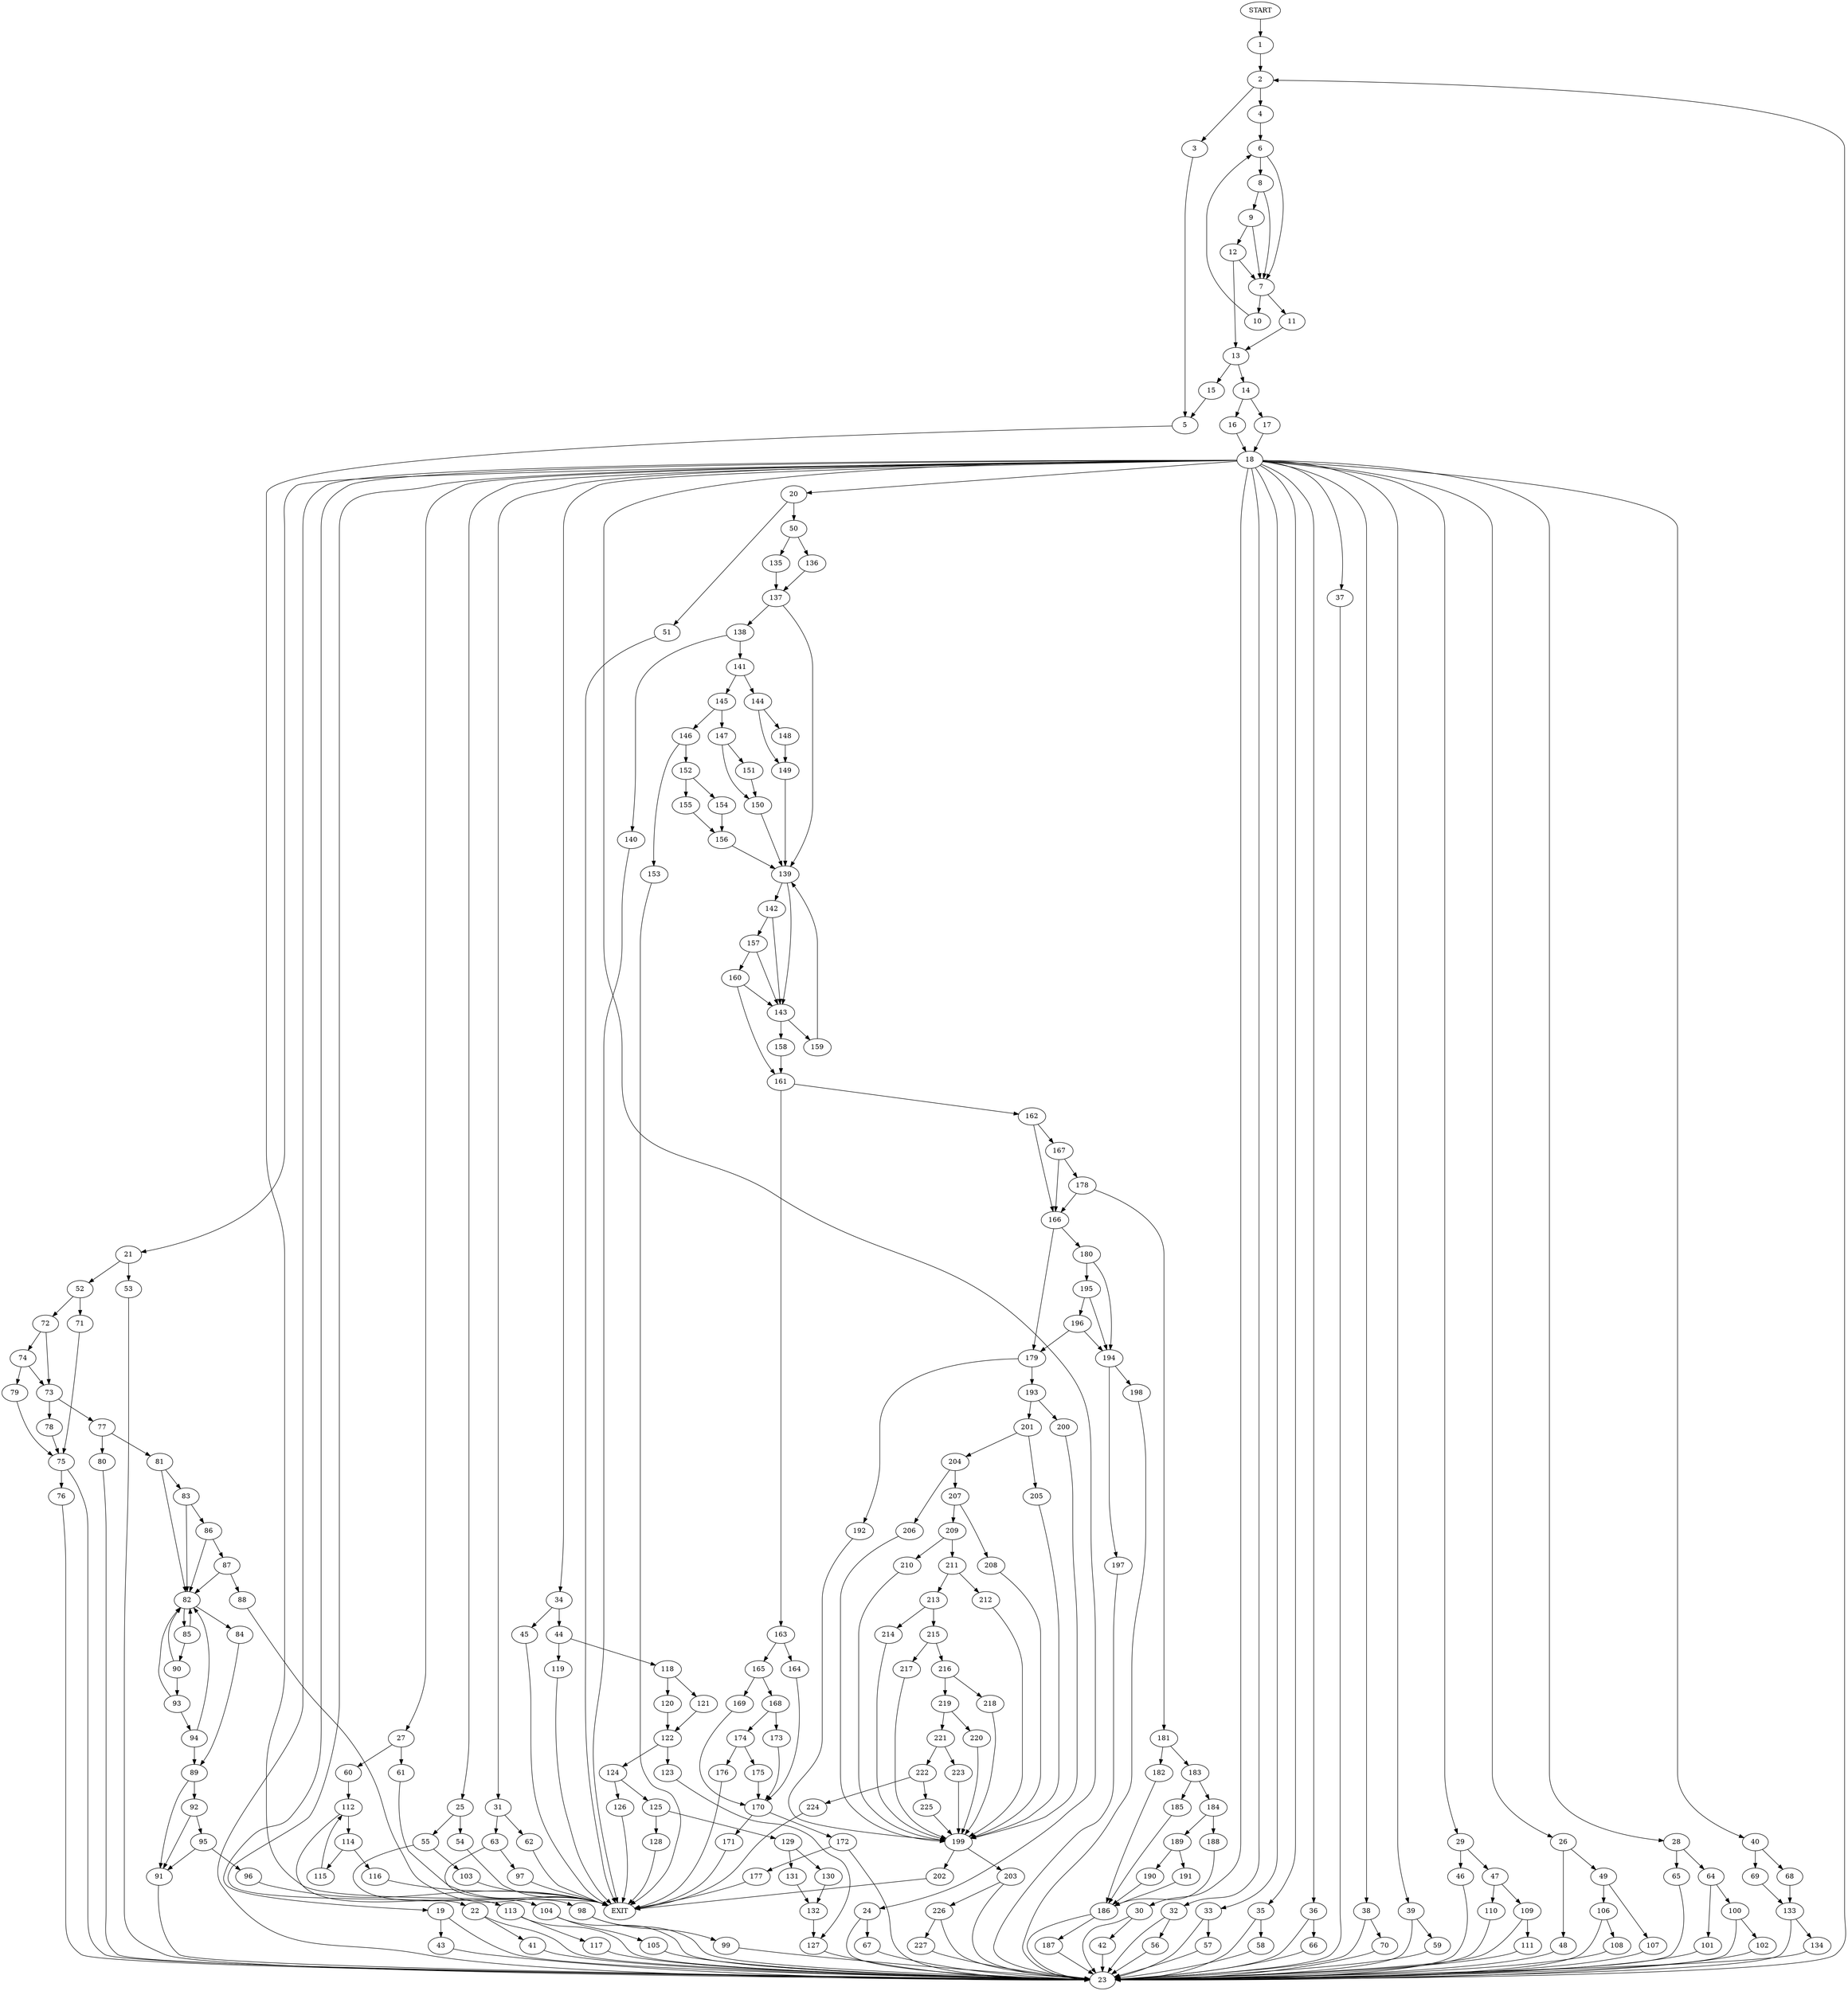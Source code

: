 digraph {
0 [label="START"]
228 [label="EXIT"]
0 -> 1
1 -> 2
2 -> 3
2 -> 4
3 -> 5
4 -> 6
5 -> 228
6 -> 7
6 -> 8
8 -> 7
8 -> 9
7 -> 10
7 -> 11
9 -> 7
9 -> 12
12 -> 13
12 -> 7
13 -> 14
13 -> 15
11 -> 13
10 -> 6
14 -> 16
14 -> 17
15 -> 5
17 -> 18
16 -> 18
18 -> 19
18 -> 20
18 -> 21
18 -> 22
18 -> 23
18 -> 24
18 -> 25
18 -> 26
18 -> 27
18 -> 28
18 -> 29
18 -> 30
18 -> 31
18 -> 32
18 -> 33
18 -> 34
18 -> 35
18 -> 36
18 -> 37
18 -> 38
18 -> 39
18 -> 40
22 -> 41
22 -> 23
30 -> 42
30 -> 23
19 -> 23
19 -> 43
34 -> 44
34 -> 45
29 -> 46
29 -> 47
26 -> 48
26 -> 49
20 -> 50
20 -> 51
21 -> 52
21 -> 53
37 -> 23
25 -> 54
25 -> 55
32 -> 56
32 -> 23
33 -> 23
33 -> 57
35 -> 23
35 -> 58
39 -> 59
39 -> 23
23 -> 2
27 -> 60
27 -> 61
31 -> 62
31 -> 63
28 -> 64
28 -> 65
36 -> 66
36 -> 23
24 -> 23
24 -> 67
40 -> 68
40 -> 69
38 -> 23
38 -> 70
58 -> 23
59 -> 23
41 -> 23
67 -> 23
53 -> 23
52 -> 71
52 -> 72
72 -> 73
72 -> 74
71 -> 75
75 -> 76
75 -> 23
73 -> 77
73 -> 78
74 -> 79
74 -> 73
79 -> 75
77 -> 80
77 -> 81
78 -> 75
80 -> 23
81 -> 82
81 -> 83
82 -> 84
82 -> 85
83 -> 82
83 -> 86
86 -> 82
86 -> 87
87 -> 88
87 -> 82
88 -> 228
84 -> 89
85 -> 82
85 -> 90
89 -> 91
89 -> 92
90 -> 93
90 -> 82
93 -> 94
93 -> 82
94 -> 82
94 -> 89
92 -> 95
92 -> 91
91 -> 23
95 -> 91
95 -> 96
96 -> 228
76 -> 23
43 -> 23
42 -> 23
63 -> 97
63 -> 98
62 -> 228
98 -> 23
98 -> 99
97 -> 228
99 -> 23
65 -> 23
64 -> 100
64 -> 101
100 -> 102
100 -> 23
101 -> 23
102 -> 23
56 -> 23
70 -> 23
66 -> 23
57 -> 23
55 -> 103
55 -> 104
54 -> 228
103 -> 228
104 -> 105
104 -> 23
105 -> 23
49 -> 106
49 -> 107
48 -> 23
107 -> 23
106 -> 23
106 -> 108
108 -> 23
47 -> 109
47 -> 110
46 -> 23
110 -> 23
109 -> 111
109 -> 23
111 -> 23
60 -> 112
61 -> 228
112 -> 113
112 -> 114
114 -> 115
114 -> 116
113 -> 23
113 -> 117
116 -> 228
115 -> 112
117 -> 23
44 -> 118
44 -> 119
45 -> 228
119 -> 228
118 -> 120
118 -> 121
121 -> 122
120 -> 122
122 -> 123
122 -> 124
124 -> 125
124 -> 126
123 -> 127
127 -> 23
125 -> 128
125 -> 129
126 -> 228
128 -> 228
129 -> 130
129 -> 131
130 -> 132
131 -> 132
132 -> 127
69 -> 133
68 -> 133
133 -> 23
133 -> 134
134 -> 23
50 -> 135
50 -> 136
51 -> 228
135 -> 137
136 -> 137
137 -> 138
137 -> 139
138 -> 140
138 -> 141
139 -> 142
139 -> 143
140 -> 228
141 -> 144
141 -> 145
145 -> 146
145 -> 147
144 -> 148
144 -> 149
148 -> 149
149 -> 139
147 -> 150
147 -> 151
146 -> 152
146 -> 153
151 -> 150
150 -> 139
153 -> 228
152 -> 154
152 -> 155
154 -> 156
155 -> 156
156 -> 139
142 -> 143
142 -> 157
143 -> 158
143 -> 159
157 -> 160
157 -> 143
160 -> 143
160 -> 161
161 -> 162
161 -> 163
158 -> 161
159 -> 139
163 -> 164
163 -> 165
162 -> 166
162 -> 167
165 -> 168
165 -> 169
164 -> 170
170 -> 171
170 -> 172
169 -> 170
168 -> 173
168 -> 174
173 -> 170
174 -> 175
174 -> 176
175 -> 170
176 -> 228
171 -> 228
172 -> 23
172 -> 177
177 -> 228
167 -> 166
167 -> 178
166 -> 179
166 -> 180
178 -> 166
178 -> 181
181 -> 182
181 -> 183
183 -> 184
183 -> 185
182 -> 186
186 -> 23
186 -> 187
184 -> 188
184 -> 189
185 -> 186
189 -> 190
189 -> 191
188 -> 186
191 -> 186
190 -> 186
187 -> 23
179 -> 192
179 -> 193
180 -> 194
180 -> 195
195 -> 194
195 -> 196
194 -> 197
194 -> 198
196 -> 179
196 -> 194
192 -> 199
193 -> 200
193 -> 201
199 -> 202
199 -> 203
200 -> 199
201 -> 204
201 -> 205
204 -> 206
204 -> 207
205 -> 199
207 -> 208
207 -> 209
206 -> 199
209 -> 210
209 -> 211
208 -> 199
210 -> 199
211 -> 212
211 -> 213
212 -> 199
213 -> 214
213 -> 215
214 -> 199
215 -> 216
215 -> 217
217 -> 199
216 -> 218
216 -> 219
218 -> 199
219 -> 220
219 -> 221
221 -> 222
221 -> 223
220 -> 199
223 -> 199
222 -> 224
222 -> 225
224 -> 228
225 -> 199
203 -> 226
203 -> 23
202 -> 228
226 -> 23
226 -> 227
227 -> 23
198 -> 23
197 -> 23
}
